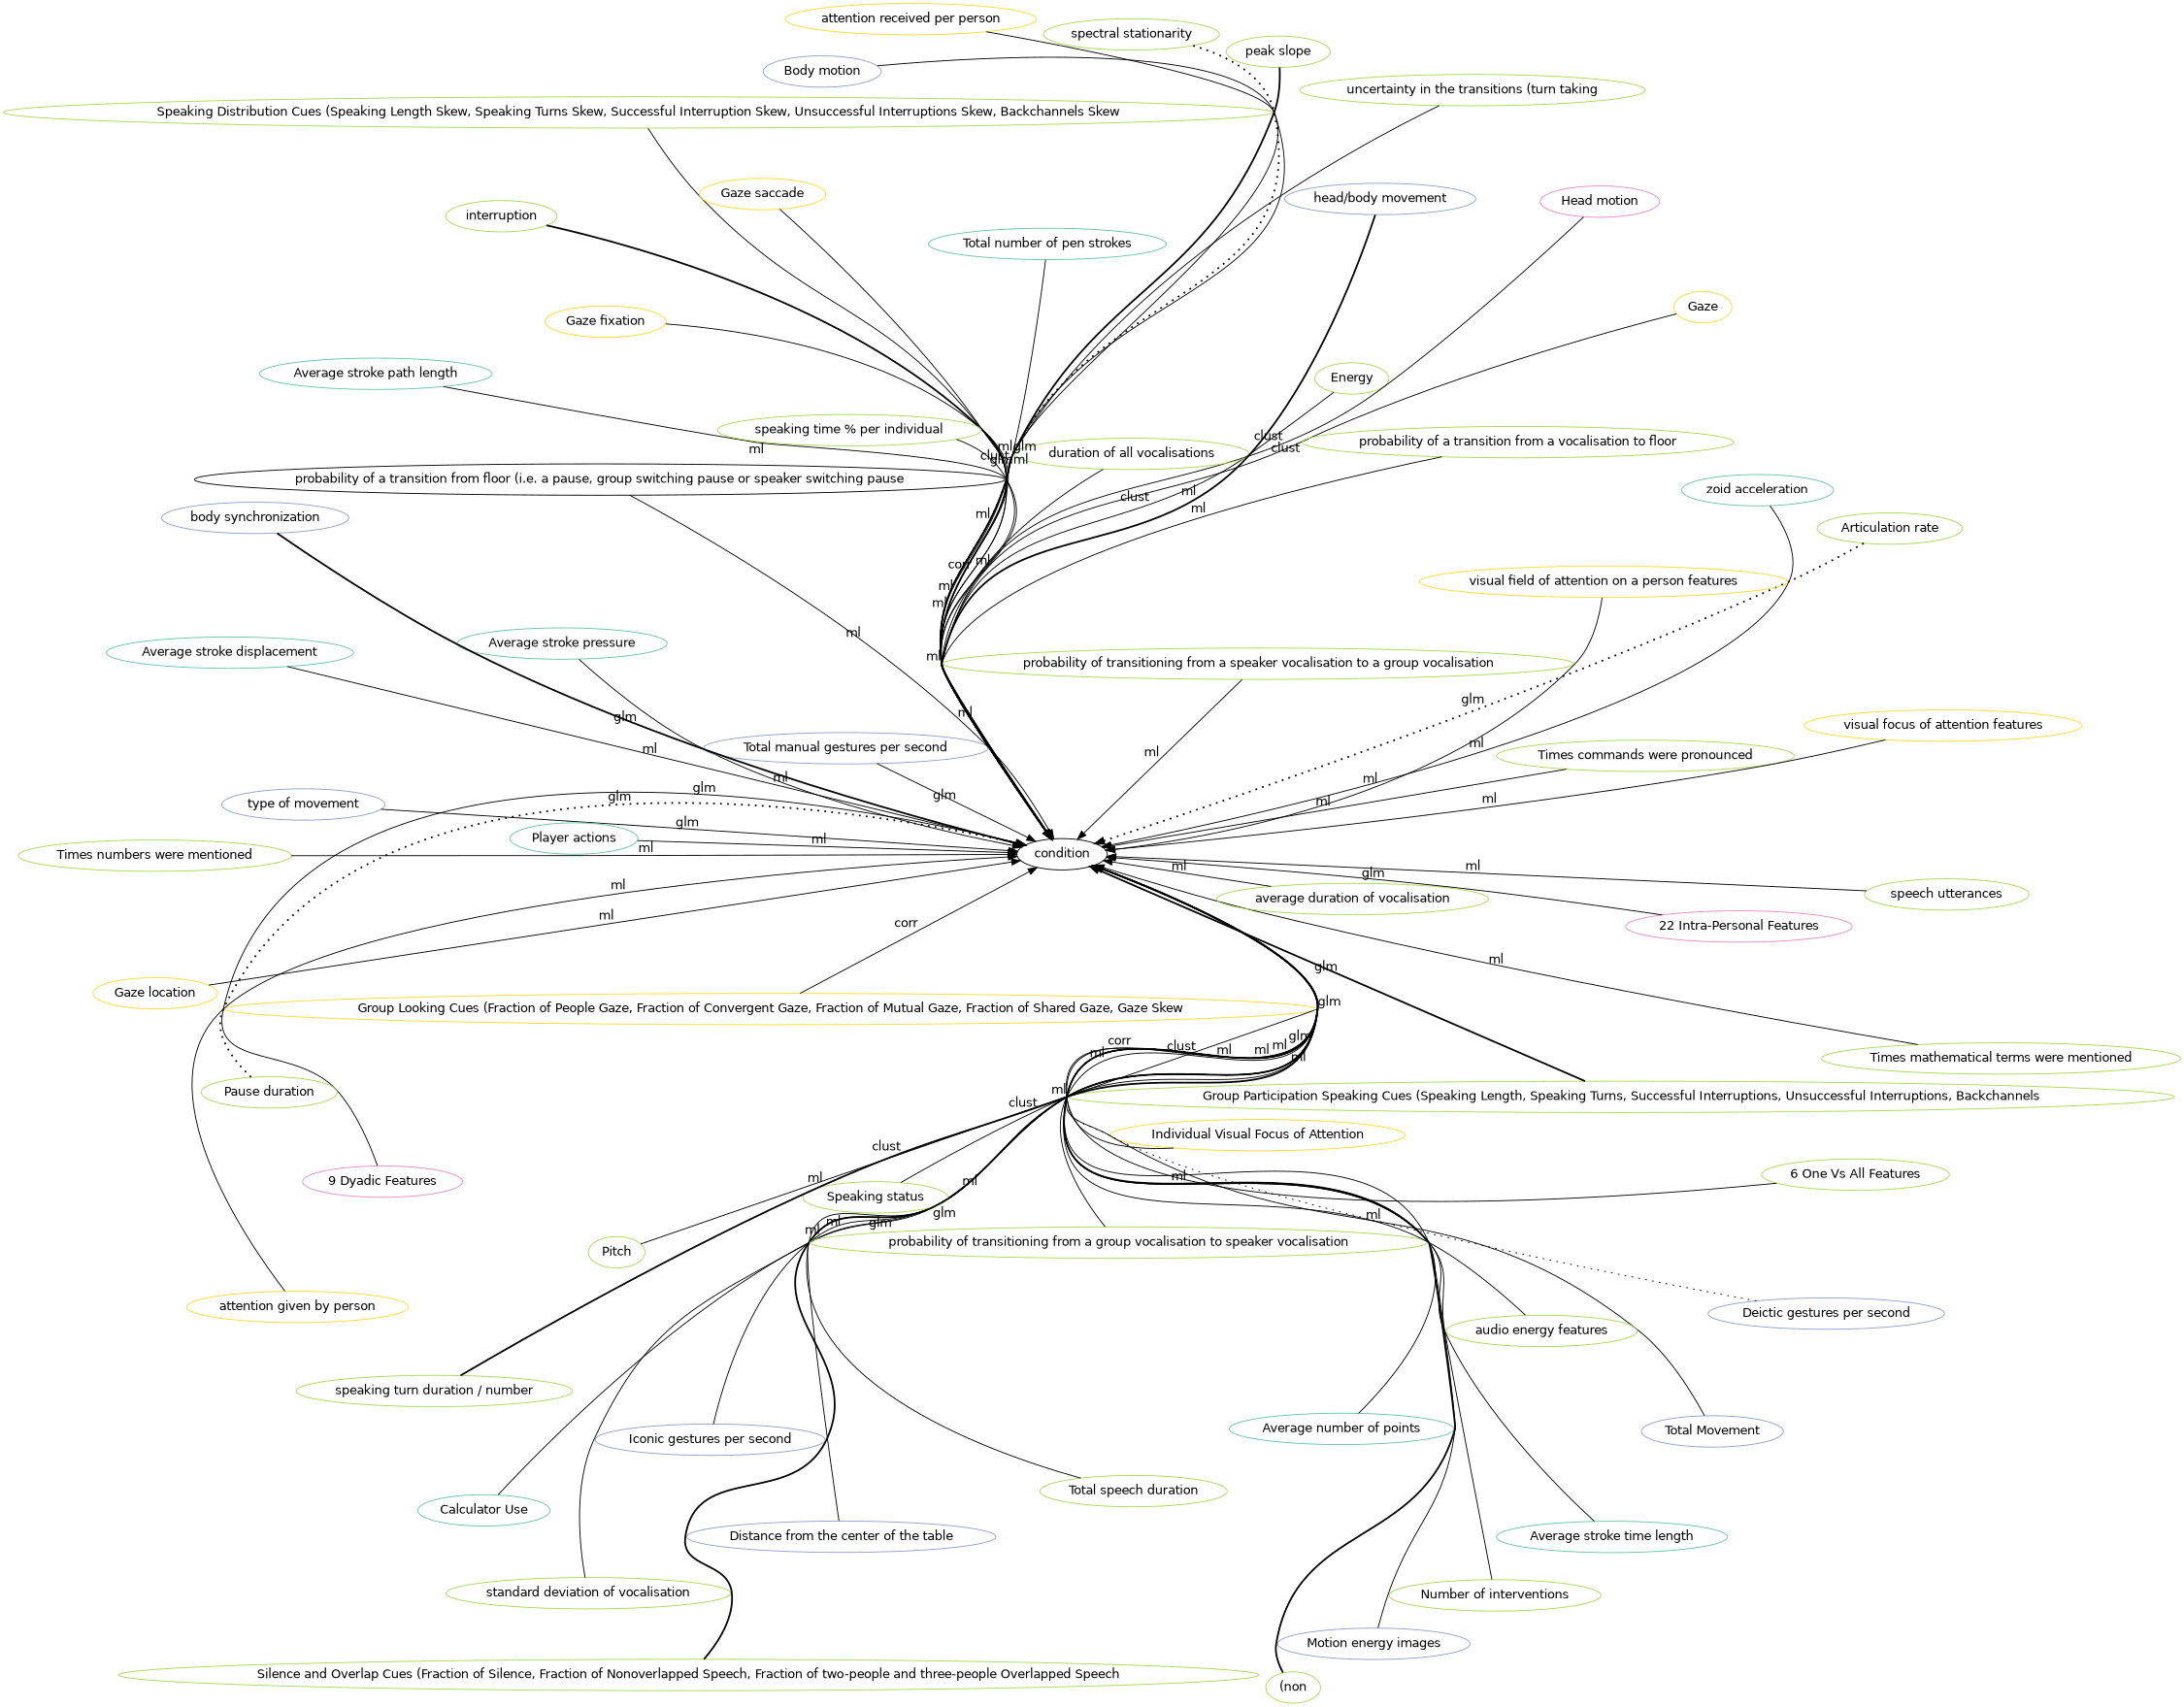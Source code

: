 digraph world {
        size="15,15";
        layout=neato
        graph [fontname = "helvetica"];
        node [fontname = "helvetica", colorscheme=set28];
        edge [fontname = "helvetica", colorscheme=set28];

	"condition" [href="index.svg"];
	"Group Participation Speaking Cues (Speaking Length, Speaking Turns, Successful Interruptions, Unsuccessful Interruptions, Backchannels" [href="https://scholar.google.com/scholar?hl=en&q=Linking%20Speaking%20and%20Looking%20Behavior%20Patterns%20with%20Group%20Composition,%20Perception,%20and%20Performance" target="_blank" , color="5"];
	"Silence and Overlap Cues (Fraction of Silence, Fraction of Nonoverlapped Speech, Fraction of two-people and three-people Overlapped Speech" [href="https://scholar.google.com/scholar?hl=en&q=Linking%20Speaking%20and%20Looking%20Behavior%20Patterns%20with%20Group%20Composition,%20Perception,%20and%20Performance" target="_blank" , color="5"];
	"Speaking Distribution Cues (Speaking Length Skew, Speaking Turns Skew, Successful Interruption Skew, Unsuccessful Interruptions Skew, Backchannels Skew" [href="https://scholar.google.com/scholar?hl=en&q=Linking%20Speaking%20and%20Looking%20Behavior%20Patterns%20with%20Group%20Composition,%20Perception,%20and%20Performance" target="_blank" , color="5"];
	"Individual Visual Focus of Attention" [href="https://scholar.google.com/scholar?hl=en&q=Linking%20Speaking%20and%20Looking%20Behavior%20Patterns%20with%20Group%20Composition,%20Perception,%20and%20Performance" target="_blank" , color="6"];
	"Group Looking Cues (Fraction of People Gaze, Fraction of Convergent Gaze, Fraction of Mutual Gaze, Fraction of Shared Gaze, Gaze Skew" [href="https://scholar.google.com/scholar?hl=en&q=Linking%20Speaking%20and%20Looking%20Behavior%20Patterns%20with%20Group%20Composition,%20Perception,%20and%20Performance" target="_blank" , color="6"];
	"Group Participation Speaking Cues (Speaking Length, Speaking Turns, Successful Interruptions, Unsuccessful Interruptions, Backchannels" [href="https://scholar.google.com/scholar?hl=en&q=Linking%20Speaking%20and%20Looking%20Behavior%20Patterns%20with%20Group%20Composition,%20Perception,%20and%20Performance" target="_blank" , color="5"];
	"Silence and Overlap Cues (Fraction of Silence, Fraction of Nonoverlapped Speech, Fraction of two-people and three-people Overlapped Speech" [href="https://scholar.google.com/scholar?hl=en&q=Linking%20Speaking%20and%20Looking%20Behavior%20Patterns%20with%20Group%20Composition,%20Perception,%20and%20Performance" target="_blank" , color="5"];
	"Calculator Use" [href="https://scholar.google.com/scholar?hl=en&q=Expertise%20estimation%20based%20on%20simple%20multimodal%20features" target="_blank" , color="1"];
	"Total Movement" [href="https://scholar.google.com/scholar?hl=en&q=Expertise%20estimation%20based%20on%20simple%20multimodal%20features" target="_blank" , color="3"];
	"Distance from the center of the table" [href="https://scholar.google.com/scholar?hl=en&q=Expertise%20estimation%20based%20on%20simple%20multimodal%20features" target="_blank" , color="3"];
	"Number of interventions" [href="https://scholar.google.com/scholar?hl=en&q=Expertise%20estimation%20based%20on%20simple%20multimodal%20features" target="_blank" , color="5"];
	"Total speech duration" [href="https://scholar.google.com/scholar?hl=en&q=Expertise%20estimation%20based%20on%20simple%20multimodal%20features" target="_blank" , color="5"];
	"Times numbers were mentioned" [href="https://scholar.google.com/scholar?hl=en&q=Expertise%20estimation%20based%20on%20simple%20multimodal%20features" target="_blank" , color="5"];
	"Times mathematical terms were mentioned" [href="https://scholar.google.com/scholar?hl=en&q=Expertise%20estimation%20based%20on%20simple%20multimodal%20features" target="_blank" , color="5"];
	"Times commands were pronounced" [href="https://scholar.google.com/scholar?hl=en&q=Expertise%20estimation%20based%20on%20simple%20multimodal%20features" target="_blank" , color="5"];
	"Total number of pen strokes" [href="https://scholar.google.com/scholar?hl=en&q=Expertise%20estimation%20based%20on%20simple%20multimodal%20features" target="_blank" , color="1"];
	"Average number of points" [href="https://scholar.google.com/scholar?hl=en&q=Expertise%20estimation%20based%20on%20simple%20multimodal%20features" target="_blank" , color="1"];
	"Average stroke time length" [href="https://scholar.google.com/scholar?hl=en&q=Expertise%20estimation%20based%20on%20simple%20multimodal%20features" target="_blank" , color="1"];
	"Average stroke path length" [href="https://scholar.google.com/scholar?hl=en&q=Expertise%20estimation%20based%20on%20simple%20multimodal%20features" target="_blank" , color="1"];
	"Average stroke displacement" [href="https://scholar.google.com/scholar?hl=en&q=Expertise%20estimation%20based%20on%20simple%20multimodal%20features" target="_blank" , color="1"];
	"Average stroke pressure" [href="https://scholar.google.com/scholar?hl=en&q=Expertise%20estimation%20based%20on%20simple%20multimodal%20features" target="_blank" , color="1"];
	"Speaking status" [href="https://scholar.google.com/scholar?hl=en&q=Personality%20Trait%20Classification%20via%20Co-Occurrent%20Multiparty%20Multimodal%20Event%20Discovery" target="_blank" , color="5"];
	"Pitch" [href="https://scholar.google.com/scholar?hl=en&q=Personality%20Trait%20Classification%20via%20Co-Occurrent%20Multiparty%20Multimodal%20Event%20Discovery" target="_blank" , color="5"];
	"Energy" [href="https://scholar.google.com/scholar?hl=en&q=Personality%20Trait%20Classification%20via%20Co-Occurrent%20Multiparty%20Multimodal%20Event%20Discovery" target="_blank" , color="5"];
	"Head motion" [href="https://scholar.google.com/scholar?hl=en&q=Personality%20Trait%20Classification%20via%20Co-Occurrent%20Multiparty%20Multimodal%20Event%20Discovery" target="_blank" , color="4"];
	"Body motion" [href="https://scholar.google.com/scholar?hl=en&q=Personality%20Trait%20Classification%20via%20Co-Occurrent%20Multiparty%20Multimodal%20Event%20Discovery" target="_blank" , color="3"];
	"Motion energy images" [href="https://scholar.google.com/scholar?hl=en&q=Personality%20Trait%20Classification%20via%20Co-Occurrent%20Multiparty%20Multimodal%20Event%20Discovery" target="_blank" , color="3"];
	"Gaze" [href="https://scholar.google.com/scholar?hl=en&q=Personality%20Trait%20Classification%20via%20Co-Occurrent%20Multiparty%20Multimodal%20Event%20Discovery" target="_blank" , color="6"];
	"Total manual gestures per second" [href="https://scholar.google.com/scholar?hl=en&q=Dynamic%20Adaptive%20Gesturing%20Predicts%20Domain%20Expertise%20in%20Mathematics" target="_blank" , color="3"];
	"Iconic gestures per second" [href="https://scholar.google.com/scholar?hl=en&q=Dynamic%20Adaptive%20Gesturing%20Predicts%20Domain%20Expertise%20in%20Mathematics" target="_blank" , color="3"];
	"Deictic gestures per second" [href="https://scholar.google.com/scholar?hl=en&q=Dynamic%20Adaptive%20Gesturing%20Predicts%20Domain%20Expertise%20in%20Mathematics" target="_blank" , color="3"];
	"duration of all vocalisations" [href="https://scholar.google.com/scholar?hl=en&q=Automatic%20identification%20of%20experts%20and%20performance%20prediction%20in%20the%20multimodal%20math%20data%20corpus%20through%20analysis%20of%20speech%20interaction." target="_blank" , color="5"];
	"average duration of vocalisation" [href="https://scholar.google.com/scholar?hl=en&q=Automatic%20identification%20of%20experts%20and%20performance%20prediction%20in%20the%20multimodal%20math%20data%20corpus%20through%20analysis%20of%20speech%20interaction." target="_blank" , color="5"];
	"standard deviation of vocalisation" [href="https://scholar.google.com/scholar?hl=en&q=Automatic%20identification%20of%20experts%20and%20performance%20prediction%20in%20the%20multimodal%20math%20data%20corpus%20through%20analysis%20of%20speech%20interaction." target="_blank" , color="5"];
	"probability of a transition from floor (i.e. a pause, group switching pause or speaker switching pause" [href="https://scholar.google.com/scholar?hl=en&q=Automatic%20identification%20of%20experts%20and%20performance%20prediction%20in%20the%20multimodal%20math%20data%20corpus%20through%20analysis%20of%20speech%20interaction." target="_blank" , ];
	"probability of a transition from a vocalisation to floor" [href="https://scholar.google.com/scholar?hl=en&q=Automatic%20identification%20of%20experts%20and%20performance%20prediction%20in%20the%20multimodal%20math%20data%20corpus%20through%20analysis%20of%20speech%20interaction." target="_blank" , color="5"];
	"probability of transitioning from a group vocalisation to speaker vocalisation" [href="https://scholar.google.com/scholar?hl=en&q=Automatic%20identification%20of%20experts%20and%20performance%20prediction%20in%20the%20multimodal%20math%20data%20corpus%20through%20analysis%20of%20speech%20interaction." target="_blank" , color="5"];
	"probability of transitioning from a speaker vocalisation to a group vocalisation" [href="https://scholar.google.com/scholar?hl=en&q=Automatic%20identification%20of%20experts%20and%20performance%20prediction%20in%20the%20multimodal%20math%20data%20corpus%20through%20analysis%20of%20speech%20interaction." target="_blank" , color="5"];
	"uncertainty in the transitions (turn taking" [href="https://scholar.google.com/scholar?hl=en&q=Automatic%20identification%20of%20experts%20and%20performance%20prediction%20in%20the%20multimodal%20math%20data%20corpus%20through%20analysis%20of%20speech%20interaction." target="_blank" , color="5"];
	"type of movement" [href="https://scholar.google.com/scholar?hl=en&q=Unraveling%20Students'%20Interaction%20around%20a%20Tangible%20Interface%20Using%20Multimodal%20Learning%20Analytics." target="_blank" , color="3"];
	"Gaze location" [href="https://scholar.google.com/scholar?hl=en&q=Gaze%20quality%20assisted%20automatic%20recognition%20of%20social%20contexts%20in%20collaborative%20Tetris" target="_blank" , color="6"];
	"Gaze saccade" [href="https://scholar.google.com/scholar?hl=en&q=Gaze%20quality%20assisted%20automatic%20recognition%20of%20social%20contexts%20in%20collaborative%20Tetris" target="_blank" , color="6"];
	"Gaze fixation" [href="https://scholar.google.com/scholar?hl=en&q=Gaze%20quality%20assisted%20automatic%20recognition%20of%20social%20contexts%20in%20collaborative%20Tetris" target="_blank" , color="6"];
	"Player actions" [href="https://scholar.google.com/scholar?hl=en&q=Gaze%20quality%20assisted%20automatic%20recognition%20of%20social%20contexts%20in%20collaborative%20Tetris" target="_blank" , color="1"];
	"zoid acceleration" [href="https://scholar.google.com/scholar?hl=en&q=Gaze%20quality%20assisted%20automatic%20recognition%20of%20social%20contexts%20in%20collaborative%20Tetris" target="_blank" , color="1"];
	"22 Intra-Personal Features" [href="https://scholar.google.com/scholar?hl=en&q=Personality%20classification%20and%20behaviour%20interpretation:%20An%20approach%20based%20on%20feature%20categories" target="_blank" , color="4"];
	"9 Dyadic Features" [href="https://scholar.google.com/scholar?hl=en&q=Personality%20classification%20and%20behaviour%20interpretation:%20An%20approach%20based%20on%20feature%20categories" target="_blank" , color="4"];
	"6 One Vs All Features" [href="https://scholar.google.com/scholar?hl=en&q=Personality%20classification%20and%20behaviour%20interpretation:%20An%20approach%20based%20on%20feature%20categories" target="_blank" , color="5"];
	"audio energy features" [href="https://scholar.google.com/scholar?hl=en&q=Investigating%20Automatic%20Dominance%20Estimation%20in%20Groups%20From%20Visual%20Attention%20and%20Speaking%20Activity" target="_blank" , color="5"];
	"visual focus of attention features" [href="https://scholar.google.com/scholar?hl=en&q=Investigating%20Automatic%20Dominance%20Estimation%20in%20Groups%20From%20Visual%20Attention%20and%20Speaking%20Activity" target="_blank" , color="6"];
	"speech utterances" [href="https://scholar.google.com/scholar?hl=en&q=Using%20Interlocutor-Modulated%20Attention%20BLSTM%20to%20Predict%20Personality%20Traits%20in%20Small%20Group%20Interaction" target="_blank" , color="5"];
	"Pause duration" [href="https://scholar.google.com/scholar?hl=en&q=Multimodal%20prediction%20of%20expertise%20and%20leadership%20in%20learning%20groups" target="_blank" , color="5"];
	"Articulation rate" [href="https://scholar.google.com/scholar?hl=en&q=Multimodal%20prediction%20of%20expertise%20and%20leadership%20in%20learning%20groups" target="_blank" , color="5"];
	"peak slope" [href="https://scholar.google.com/scholar?hl=en&q=Multimodal%20prediction%20of%20expertise%20and%20leadership%20in%20learning%20groups" target="_blank" , color="5"];
	"spectral stationarity" [href="https://scholar.google.com/scholar?hl=en&q=Multimodal%20prediction%20of%20expertise%20and%20leadership%20in%20learning%20groups" target="_blank" , color="5"];
	"peak slope" [href="https://scholar.google.com/scholar?hl=en&q=Multimodal%20prediction%20of%20expertise%20and%20leadership%20in%20learning%20groups" target="_blank" , color="5"];
	"Articulation rate" [href="https://scholar.google.com/scholar?hl=en&q=Multimodal%20prediction%20of%20expertise%20and%20leadership%20in%20learning%20groups" target="_blank" , color="5"];
	"Pause duration" [href="https://scholar.google.com/scholar?hl=en&q=Multimodal%20prediction%20of%20expertise%20and%20leadership%20in%20learning%20groups" target="_blank" , color="5"];
	"spectral stationarity" [href="https://scholar.google.com/scholar?hl=en&q=Multimodal%20prediction%20of%20expertise%20and%20leadership%20in%20learning%20groups" target="_blank" , color="5"];
	"head/body movement" [href="https://scholar.google.com/scholar?hl=en&q=Moving%20as%20a%20Leader:%20Detecting%20Emergent%20Leadership%20in%20Small%20Groups%20using%20Body%20Pose" target="_blank" , color="3"];
	"(non" [href="https://scholar.google.com/scholar?hl=en&q=Moving%20as%20a%20Leader:%20Detecting%20Emergent%20Leadership%20in%20Small%20Groups%20using%20Body%20Pose" target="_blank" , color="5"];
	"speaking turn duration / number" [href="https://scholar.google.com/scholar?hl=en&q=Moving%20as%20a%20Leader:%20Detecting%20Emergent%20Leadership%20in%20Small%20Groups%20using%20Body%20Pose" target="_blank" , color="5"];
	"interruption" [href="https://scholar.google.com/scholar?hl=en&q=Moving%20as%20a%20Leader:%20Detecting%20Emergent%20Leadership%20in%20Small%20Groups%20using%20Body%20Pose" target="_blank" , color="5"];
	"head/body movement" [href="https://scholar.google.com/scholar?hl=en&q=Moving%20as%20a%20Leader:%20Detecting%20Emergent%20Leadership%20in%20Small%20Groups%20using%20Body%20Pose" target="_blank" , color="3"];
	"(non" [href="https://scholar.google.com/scholar?hl=en&q=Moving%20as%20a%20Leader:%20Detecting%20Emergent%20Leadership%20in%20Small%20Groups%20using%20Body%20Pose" target="_blank" , color="5"];
	"speaking turn duration / number" [href="https://scholar.google.com/scholar?hl=en&q=Moving%20as%20a%20Leader:%20Detecting%20Emergent%20Leadership%20in%20Small%20Groups%20using%20Body%20Pose" target="_blank" , color="5"];
	"interruption" [href="https://scholar.google.com/scholar?hl=en&q=Moving%20as%20a%20Leader:%20Detecting%20Emergent%20Leadership%20in%20Small%20Groups%20using%20Body%20Pose" target="_blank" , color="5"];
	"visual field of attention on a person features" [href="https://scholar.google.com/scholar?hl=en&q=Detecting%20Emergent%20Leader%20in%20a%20Meeting%20Environment" target="_blank" , color="6"];
	"body synchronization" [href="https://scholar.google.com/scholar?hl=en&q=Body%20synchrony%20in%20triadic%20interaction" target="_blank" , color="3"];
	"body synchronization" [href="https://scholar.google.com/scholar?hl=en&q=Body%20synchrony%20in%20triadic%20interaction" target="_blank" , color="3"];
	"speaking time % per individual" [href="https://scholar.google.com/scholar?hl=en&q=Employing%20Social%20Gaze%20and%20Speaking%20Activity%20for%20Automatic%20Determination%20of%20the%20Extraversion%20Trait" target="_blank" , color="5"];
	"attention received per person" [href="https://scholar.google.com/scholar?hl=en&q=Employing%20Social%20Gaze%20and%20Speaking%20Activity%20for%20Automatic%20Determination%20of%20the%20Extraversion%20Trait" target="_blank" , color="6"];
	"attention given by person" [href="https://scholar.google.com/scholar?hl=en&q=Employing%20Social%20Gaze%20and%20Speaking%20Activity%20for%20Automatic%20Determination%20of%20the%20Extraversion%20Trait" target="_blank" , color="6"];
	"Group Participation Speaking Cues (Speaking Length, Speaking Turns, Successful Interruptions, Unsuccessful Interruptions, Backchannels" -> "condition" [label="glm", labeltooltip=2, style="solid", penwidth=2];
	"Silence and Overlap Cues (Fraction of Silence, Fraction of Nonoverlapped Speech, Fraction of two-people and three-people Overlapped Speech" -> "condition" [label="glm", labeltooltip=2, style="solid", penwidth=2];
	"Speaking Distribution Cues (Speaking Length Skew, Speaking Turns Skew, Successful Interruption Skew, Unsuccessful Interruptions Skew, Backchannels Skew" -> "condition" [label="corr", labeltooltip=1, style="solid", penwidth=1];
	"Individual Visual Focus of Attention" -> "condition" [label="corr", labeltooltip=1, style="solid", penwidth=1];
	"Group Looking Cues (Fraction of People Gaze, Fraction of Convergent Gaze, Fraction of Mutual Gaze, Fraction of Shared Gaze, Gaze Skew" -> "condition" [label="corr", labeltooltip=1, style="solid", penwidth=1];
	"Calculator Use" -> "condition" [label="ml", labeltooltip=1, style="solid", penwidth=1];
	"Total Movement" -> "condition" [label="ml", labeltooltip=1, style="solid", penwidth=1];
	"Distance from the center of the table" -> "condition" [label="ml", labeltooltip=1, style="solid", penwidth=1];
	"Number of interventions" -> "condition" [label="ml", labeltooltip=1, style="solid", penwidth=1];
	"Total speech duration" -> "condition" [label="ml", labeltooltip=1, style="solid", penwidth=1];
	"Times numbers were mentioned" -> "condition" [label="ml", labeltooltip=1, style="solid", penwidth=1];
	"Times mathematical terms were mentioned" -> "condition" [label="ml", labeltooltip=1, style="solid", penwidth=1];
	"Times commands were pronounced" -> "condition" [label="ml", labeltooltip=1, style="solid", penwidth=1];
	"Total number of pen strokes" -> "condition" [label="ml", labeltooltip=1, style="solid", penwidth=1];
	"Average number of points" -> "condition" [label="ml", labeltooltip=1, style="solid", penwidth=1];
	"Average stroke time length" -> "condition" [label="ml", labeltooltip=1, style="solid", penwidth=1];
	"Average stroke path length" -> "condition" [label="ml", labeltooltip=1, style="solid", penwidth=1];
	"Average stroke displacement" -> "condition" [label="ml", labeltooltip=1, style="solid", penwidth=1];
	"Average stroke pressure" -> "condition" [label="ml", labeltooltip=1, style="solid", penwidth=1];
	"Speaking status" -> "condition" [label="clust", labeltooltip=1, style="solid", penwidth=1];
	"Pitch" -> "condition" [label="clust", labeltooltip=1, style="solid", penwidth=1];
	"Energy" -> "condition" [label="clust", labeltooltip=1, style="solid", penwidth=1];
	"Head motion" -> "condition" [label="clust", labeltooltip=1, style="solid", penwidth=1];
	"Body motion" -> "condition" [label="clust", labeltooltip=1, style="solid", penwidth=1];
	"Motion energy images" -> "condition" [label="clust", labeltooltip=1, style="solid", penwidth=1];
	"Gaze" -> "condition" [label="clust", labeltooltip=1, style="solid", penwidth=1];
	"Total manual gestures per second" -> "condition" [label="glm", labeltooltip=1, style="solid", penwidth=1];
	"Iconic gestures per second" -> "condition" [label="glm", labeltooltip=1, style="solid", penwidth=1];
	"Deictic gestures per second" -> "condition" [label="glm", labeltooltip=1, style="dotted", penwidth=1];
	"duration of all vocalisations" -> "condition" [label="ml", labeltooltip=1, style="solid", penwidth=1];
	"average duration of vocalisation" -> "condition" [label="ml", labeltooltip=1, style="solid", penwidth=1];
	"standard deviation of vocalisation" -> "condition" [label="ml", labeltooltip=1, style="solid", penwidth=1];
	"probability of a transition from floor (i.e. a pause, group switching pause or speaker switching pause" -> "condition" [label="ml", labeltooltip=1, style="solid", penwidth=1];
	"probability of a transition from a vocalisation to floor" -> "condition" [label="ml", labeltooltip=1, style="solid", penwidth=1];
	"probability of transitioning from a group vocalisation to speaker vocalisation" -> "condition" [label="ml", labeltooltip=1, style="solid", penwidth=1];
	"probability of transitioning from a speaker vocalisation to a group vocalisation" -> "condition" [label="ml", labeltooltip=1, style="solid", penwidth=1];
	"uncertainty in the transitions (turn taking" -> "condition" [label="ml", labeltooltip=1, style="solid", penwidth=1];
	"type of movement" -> "condition" [label="glm", labeltooltip=1, style="solid", penwidth=1];
	"Gaze location" -> "condition" [label="ml", labeltooltip=1, style="solid", penwidth=1];
	"Gaze saccade" -> "condition" [label="ml", labeltooltip=1, style="solid", penwidth=1];
	"Gaze fixation" -> "condition" [label="ml", labeltooltip=1, style="solid", penwidth=1];
	"Player actions" -> "condition" [label="ml", labeltooltip=1, style="solid", penwidth=1];
	"zoid acceleration" -> "condition" [label="ml", labeltooltip=1, style="solid", penwidth=1];
	"22 Intra-Personal Features" -> "condition" [label="glm", labeltooltip=1, style="solid", penwidth=1];
	"9 Dyadic Features" -> "condition" [label="glm", labeltooltip=1, style="solid", penwidth=1];
	"6 One Vs All Features" -> "condition" [label="glm", labeltooltip=1, style="solid", penwidth=1];
	"audio energy features" -> "condition" [label="ml", labeltooltip=1, style="solid", penwidth=1];
	"visual focus of attention features" -> "condition" [label="ml", labeltooltip=1, style="solid", penwidth=1];
	"speech utterances" -> "condition" [label="ml", labeltooltip=1, style="solid", penwidth=1];
	"Pause duration" -> "condition" [label="glm", labeltooltip=2, style="dotted", penwidth=2];
	"Articulation rate" -> "condition" [label="glm", labeltooltip=2, style="dotted", penwidth=2];
	"peak slope" -> "condition" [label="glm", labeltooltip=2, style="solid", penwidth=2];
	"spectral stationarity" -> "condition" [label="glm", labeltooltip=2, style="dotted", penwidth=2];
	"head/body movement" -> "condition" [label="ml", labeltooltip=2, style="solid", penwidth=2];
	"(non" -> "condition" [label="ml", labeltooltip=2, style="solid", penwidth=2];
	"speaking turn duration / number" -> "condition" [label="ml", labeltooltip=2, style="solid", penwidth=2];
	"interruption" -> "condition" [label="ml", labeltooltip=2, style="solid", penwidth=2];
	"visual field of attention on a person features" -> "condition" [label="ml", labeltooltip=1, style="solid", penwidth=1];
	"body synchronization" -> "condition" [label="glm", labeltooltip=2, style="solid", penwidth=2];
	"speaking time % per individual" -> "condition" [label="ml", labeltooltip=1, style="solid", penwidth=1];
	"attention received per person" -> "condition" [label="ml", labeltooltip=1, style="solid", penwidth=1];
	"attention given by person" -> "condition" [label="ml", labeltooltip=1, style="solid", penwidth=1];

 overlap=false 
 splines = true; 


}